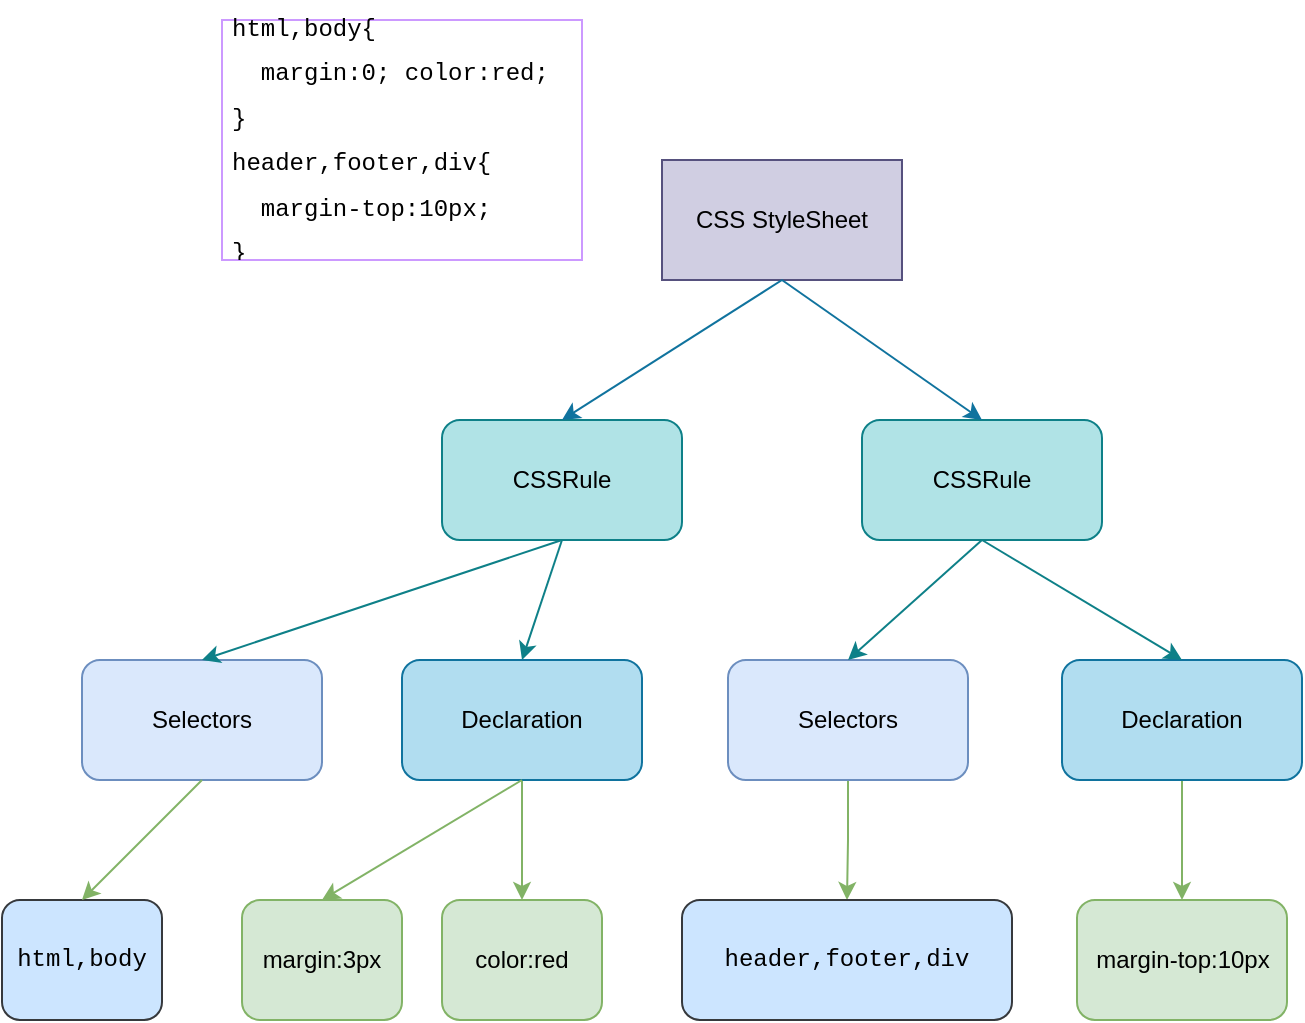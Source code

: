 <mxfile version="12.4.2" type="device" pages="1"><diagram id="VMt0D-Igytzk1LEX75_o" name="Page-1"><mxGraphModel dx="1773" dy="1767" grid="1" gridSize="10" guides="1" tooltips="1" connect="1" arrows="1" fold="1" page="1" pageScale="1" pageWidth="827" pageHeight="1169" math="0" shadow="0"><root><mxCell id="0"/><mxCell id="1" parent="0"/><mxCell id="MsGS5fJZrUzmRgx9caNg-2" value="CSSRule" style="rounded=1;whiteSpace=wrap;html=1;fillColor=#b0e3e6;strokeColor=#0e8088;" vertex="1" parent="1"><mxGeometry x="210" y="160" width="120" height="60" as="geometry"/></mxCell><mxCell id="MsGS5fJZrUzmRgx9caNg-53" value="" style="edgeStyle=orthogonalEdgeStyle;rounded=0;orthogonalLoop=1;jettySize=auto;html=1;fontFamily=Courier New;fontSize=12;fontColor=#000000;fillColor=#d5e8d4;strokeColor=#82b366;" edge="1" parent="1" source="MsGS5fJZrUzmRgx9caNg-3" target="MsGS5fJZrUzmRgx9caNg-47"><mxGeometry relative="1" as="geometry"/></mxCell><mxCell id="MsGS5fJZrUzmRgx9caNg-3" value="Declaration" style="rounded=1;whiteSpace=wrap;html=1;fillColor=#b1ddf0;strokeColor=#10739e;" vertex="1" parent="1"><mxGeometry x="190" y="280" width="120" height="60" as="geometry"/></mxCell><mxCell id="MsGS5fJZrUzmRgx9caNg-5" value="&lt;span style=&quot;white-space: normal&quot;&gt;CSS StyleSheet&lt;/span&gt;" style="rounded=0;whiteSpace=wrap;html=1;fillColor=#d0cee2;strokeColor=#56517e;" vertex="1" parent="1"><mxGeometry x="320" y="30" width="120" height="60" as="geometry"/></mxCell><mxCell id="MsGS5fJZrUzmRgx9caNg-27" value="CSSRule" style="rounded=1;whiteSpace=wrap;html=1;fillColor=#b0e3e6;strokeColor=#0e8088;" vertex="1" parent="1"><mxGeometry x="420" y="160" width="120" height="60" as="geometry"/></mxCell><mxCell id="MsGS5fJZrUzmRgx9caNg-28" value="Selectors" style="rounded=1;whiteSpace=wrap;html=1;fillColor=#dae8fc;strokeColor=#6c8ebf;" vertex="1" parent="1"><mxGeometry x="30" y="280" width="120" height="60" as="geometry"/></mxCell><mxCell id="MsGS5fJZrUzmRgx9caNg-52" style="edgeStyle=orthogonalEdgeStyle;rounded=0;orthogonalLoop=1;jettySize=auto;html=1;fontFamily=Courier New;fontSize=12;fontColor=#000000;fillColor=#d5e8d4;strokeColor=#82b366;" edge="1" parent="1" source="MsGS5fJZrUzmRgx9caNg-29" target="MsGS5fJZrUzmRgx9caNg-48"><mxGeometry relative="1" as="geometry"/></mxCell><mxCell id="MsGS5fJZrUzmRgx9caNg-29" value="Selectors" style="rounded=1;whiteSpace=wrap;html=1;fillColor=#dae8fc;strokeColor=#6c8ebf;" vertex="1" parent="1"><mxGeometry x="353" y="280" width="120" height="60" as="geometry"/></mxCell><mxCell id="MsGS5fJZrUzmRgx9caNg-51" style="edgeStyle=orthogonalEdgeStyle;rounded=0;orthogonalLoop=1;jettySize=auto;html=1;entryX=0.5;entryY=0;entryDx=0;entryDy=0;fontFamily=Courier New;fontSize=12;fontColor=#000000;fillColor=#d5e8d4;strokeColor=#82b366;" edge="1" parent="1" source="MsGS5fJZrUzmRgx9caNg-30" target="MsGS5fJZrUzmRgx9caNg-50"><mxGeometry relative="1" as="geometry"/></mxCell><mxCell id="MsGS5fJZrUzmRgx9caNg-30" value="Declaration" style="rounded=1;whiteSpace=wrap;html=1;fillColor=#b1ddf0;strokeColor=#10739e;" vertex="1" parent="1"><mxGeometry x="520" y="280" width="120" height="60" as="geometry"/></mxCell><mxCell id="MsGS5fJZrUzmRgx9caNg-34" value="" style="endArrow=classic;html=1;exitX=0.5;exitY=1;exitDx=0;exitDy=0;entryX=0.5;entryY=0;entryDx=0;entryDy=0;fillColor=#b1ddf0;strokeColor=#10739e;" edge="1" parent="1" source="MsGS5fJZrUzmRgx9caNg-5" target="MsGS5fJZrUzmRgx9caNg-2"><mxGeometry width="50" height="50" relative="1" as="geometry"><mxPoint x="70" y="120" as="sourcePoint"/><mxPoint x="120" y="70" as="targetPoint"/></mxGeometry></mxCell><mxCell id="MsGS5fJZrUzmRgx9caNg-35" value="" style="endArrow=classic;html=1;entryX=0.5;entryY=0;entryDx=0;entryDy=0;fillColor=#b1ddf0;strokeColor=#10739e;" edge="1" parent="1" target="MsGS5fJZrUzmRgx9caNg-27"><mxGeometry width="50" height="50" relative="1" as="geometry"><mxPoint x="380" y="90" as="sourcePoint"/><mxPoint x="570" y="110" as="targetPoint"/></mxGeometry></mxCell><mxCell id="MsGS5fJZrUzmRgx9caNg-36" value="" style="endArrow=classic;html=1;exitX=0.5;exitY=1;exitDx=0;exitDy=0;entryX=0.5;entryY=0;entryDx=0;entryDy=0;fillColor=#b0e3e6;strokeColor=#0e8088;" edge="1" parent="1" source="MsGS5fJZrUzmRgx9caNg-2" target="MsGS5fJZrUzmRgx9caNg-28"><mxGeometry width="50" height="50" relative="1" as="geometry"><mxPoint x="180" y="50" as="sourcePoint"/><mxPoint x="230" as="targetPoint"/></mxGeometry></mxCell><mxCell id="MsGS5fJZrUzmRgx9caNg-37" value="" style="endArrow=classic;html=1;exitX=0.5;exitY=1;exitDx=0;exitDy=0;entryX=0.5;entryY=0;entryDx=0;entryDy=0;fillColor=#b0e3e6;strokeColor=#0e8088;" edge="1" parent="1" source="MsGS5fJZrUzmRgx9caNg-2" target="MsGS5fJZrUzmRgx9caNg-3"><mxGeometry width="50" height="50" relative="1" as="geometry"><mxPoint x="100" y="180" as="sourcePoint"/><mxPoint x="150" y="130" as="targetPoint"/></mxGeometry></mxCell><mxCell id="MsGS5fJZrUzmRgx9caNg-38" value="" style="endArrow=classic;html=1;exitX=0.5;exitY=1;exitDx=0;exitDy=0;entryX=0.5;entryY=0;entryDx=0;entryDy=0;fillColor=#b0e3e6;strokeColor=#0e8088;" edge="1" parent="1" source="MsGS5fJZrUzmRgx9caNg-27" target="MsGS5fJZrUzmRgx9caNg-29"><mxGeometry width="50" height="50" relative="1" as="geometry"><mxPoint x="600" y="190" as="sourcePoint"/><mxPoint x="650" y="140" as="targetPoint"/></mxGeometry></mxCell><mxCell id="MsGS5fJZrUzmRgx9caNg-39" value="" style="endArrow=classic;html=1;exitX=0.5;exitY=1;exitDx=0;exitDy=0;entryX=0.5;entryY=0;entryDx=0;entryDy=0;fillColor=#b0e3e6;strokeColor=#0e8088;" edge="1" parent="1" source="MsGS5fJZrUzmRgx9caNg-27" target="MsGS5fJZrUzmRgx9caNg-30"><mxGeometry width="50" height="50" relative="1" as="geometry"><mxPoint x="490" y="230" as="sourcePoint"/><mxPoint x="390" y="290" as="targetPoint"/></mxGeometry></mxCell><mxCell id="MsGS5fJZrUzmRgx9caNg-44" value="&lt;h1 style=&quot;font-size: 12px&quot;&gt;&lt;span style=&quot;font-size: 12px ; font-weight: normal&quot;&gt;html,body{&lt;/span&gt;&lt;/h1&gt;&lt;h1 style=&quot;font-size: 12px&quot;&gt;&lt;span style=&quot;font-size: 12px ; font-weight: normal&quot;&gt;&amp;nbsp; margin:0; color:red;&lt;/span&gt;&lt;/h1&gt;&lt;h1 style=&quot;font-size: 12px&quot;&gt;&lt;span style=&quot;font-size: 12px ; font-weight: normal&quot;&gt;}&amp;nbsp;&lt;/span&gt;&lt;/h1&gt;&lt;h1 style=&quot;font-size: 12px&quot;&gt;&lt;span style=&quot;font-weight: 400&quot;&gt;header,footer,div{&lt;/span&gt;&lt;/h1&gt;&lt;h1 style=&quot;font-size: 12px&quot;&gt;&lt;span style=&quot;font-weight: 400&quot;&gt;&amp;nbsp; margin-top:10px;&lt;/span&gt;&lt;/h1&gt;&lt;h1 style=&quot;font-size: 12px&quot;&gt;&lt;span style=&quot;font-weight: 400&quot;&gt;}&lt;/span&gt;&lt;/h1&gt;" style="text;html=1;strokeColor=#CC99FF;fillColor=none;spacing=5;spacingTop=-20;whiteSpace=wrap;overflow=hidden;rounded=0;fontFamily=Courier New;fontSize=12;fontColor=#000000;" vertex="1" parent="1"><mxGeometry x="100" y="-40" width="180" height="120" as="geometry"/></mxCell><mxCell id="MsGS5fJZrUzmRgx9caNg-45" value="&lt;h1 style=&quot;font-family: &amp;#34;courier new&amp;#34; ; text-align: left ; font-size: 12px&quot;&gt;&lt;span style=&quot;font-weight: normal&quot;&gt;html,body&lt;/span&gt;&lt;/h1&gt;" style="rounded=1;whiteSpace=wrap;html=1;fillColor=#cce5ff;strokeColor=#36393d;" vertex="1" parent="1"><mxGeometry x="-10" y="400" width="80" height="60" as="geometry"/></mxCell><mxCell id="MsGS5fJZrUzmRgx9caNg-46" value="margin:3px" style="rounded=1;whiteSpace=wrap;html=1;fillColor=#d5e8d4;strokeColor=#82b366;" vertex="1" parent="1"><mxGeometry x="110" y="400" width="80" height="60" as="geometry"/></mxCell><mxCell id="MsGS5fJZrUzmRgx9caNg-47" value="color:red" style="rounded=1;whiteSpace=wrap;html=1;fillColor=#d5e8d4;strokeColor=#82b366;" vertex="1" parent="1"><mxGeometry x="210" y="400" width="80" height="60" as="geometry"/></mxCell><mxCell id="MsGS5fJZrUzmRgx9caNg-48" value="&lt;h1 style=&quot;font-family: &amp;#34;courier new&amp;#34; ; text-align: left ; font-size: 12px&quot;&gt;&lt;span style=&quot;font-weight: 400&quot;&gt;header,footer,div&lt;/span&gt;&lt;/h1&gt;" style="rounded=1;whiteSpace=wrap;html=1;fillColor=#cce5ff;strokeColor=#36393d;" vertex="1" parent="1"><mxGeometry x="330" y="400" width="165" height="60" as="geometry"/></mxCell><mxCell id="MsGS5fJZrUzmRgx9caNg-50" value="margin-top:10px" style="rounded=1;whiteSpace=wrap;html=1;fillColor=#d5e8d4;strokeColor=#82b366;" vertex="1" parent="1"><mxGeometry x="527.5" y="400" width="105" height="60" as="geometry"/></mxCell><mxCell id="MsGS5fJZrUzmRgx9caNg-54" value="" style="endArrow=classic;html=1;fontFamily=Courier New;fontSize=12;fontColor=#000000;exitX=0.5;exitY=1;exitDx=0;exitDy=0;entryX=0.5;entryY=0;entryDx=0;entryDy=0;fillColor=#d5e8d4;strokeColor=#82b366;" edge="1" parent="1" source="MsGS5fJZrUzmRgx9caNg-3" target="MsGS5fJZrUzmRgx9caNg-46"><mxGeometry width="50" height="50" relative="1" as="geometry"><mxPoint x="70" y="400" as="sourcePoint"/><mxPoint x="120" y="350" as="targetPoint"/></mxGeometry></mxCell><mxCell id="MsGS5fJZrUzmRgx9caNg-56" value="" style="endArrow=classic;html=1;fontFamily=Courier New;fontSize=12;fontColor=#000000;exitX=0.5;exitY=1;exitDx=0;exitDy=0;entryX=0.5;entryY=0;entryDx=0;entryDy=0;fillColor=#d5e8d4;strokeColor=#82b366;" edge="1" parent="1" source="MsGS5fJZrUzmRgx9caNg-28" target="MsGS5fJZrUzmRgx9caNg-45"><mxGeometry width="50" height="50" relative="1" as="geometry"><mxPoint x="-50" y="350" as="sourcePoint"/><mxPoint y="300" as="targetPoint"/></mxGeometry></mxCell></root></mxGraphModel></diagram></mxfile>